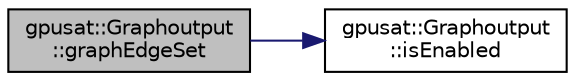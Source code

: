 digraph "gpusat::Graphoutput::graphEdgeSet"
{
 // INTERACTIVE_SVG=YES
 // LATEX_PDF_SIZE
  edge [fontname="Helvetica",fontsize="10",labelfontname="Helvetica",labelfontsize="10"];
  node [fontname="Helvetica",fontsize="10",shape=record];
  rankdir="LR";
  Node1 [label="gpusat::Graphoutput\l::graphEdgeSet",height=0.2,width=0.4,color="black", fillcolor="grey75", style="filled", fontcolor="black",tooltip="Adds the edges from the tree-decomposition into the graph."];
  Node1 -> Node2 [color="midnightblue",fontsize="10",style="solid",fontname="Helvetica"];
  Node2 [label="gpusat::Graphoutput\l::isEnabled",height=0.2,width=0.4,color="black", fillcolor="white", style="filled",URL="$classgpusat_1_1_graphoutput.html#a9337a44c758b7a403e4f7d854b8cd934",tooltip=" "];
}
